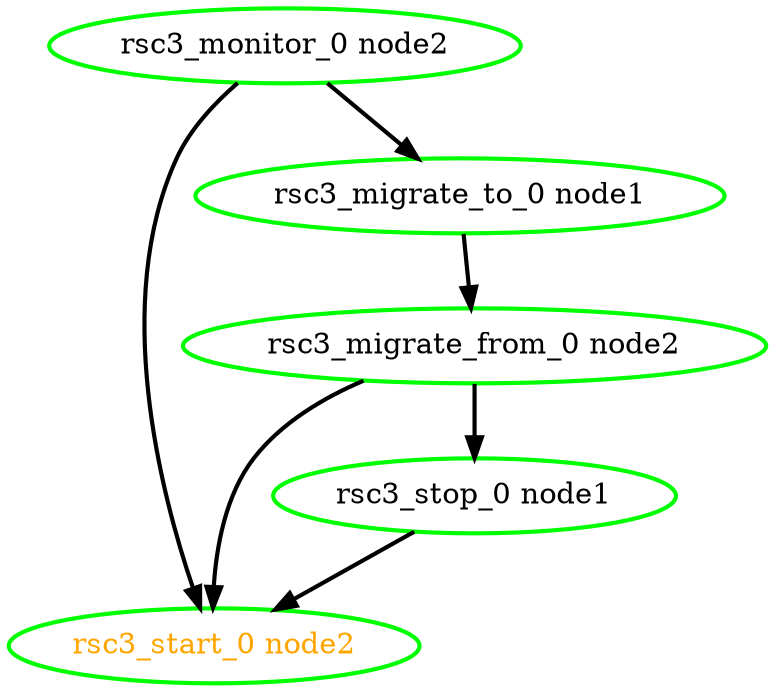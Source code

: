  digraph "g" {
"rsc3_migrate_from_0 node2" -> "rsc3_start_0 node2" [ style = bold]
"rsc3_migrate_from_0 node2" -> "rsc3_stop_0 node1" [ style = bold]
"rsc3_migrate_from_0 node2" [ style=bold color="green" fontcolor="black"]
"rsc3_migrate_to_0 node1" -> "rsc3_migrate_from_0 node2" [ style = bold]
"rsc3_migrate_to_0 node1" [ style=bold color="green" fontcolor="black"]
"rsc3_monitor_0 node2" -> "rsc3_migrate_to_0 node1" [ style = bold]
"rsc3_monitor_0 node2" -> "rsc3_start_0 node2" [ style = bold]
"rsc3_monitor_0 node2" [ style=bold color="green" fontcolor="black"]
"rsc3_start_0 node2" [ style=bold color="green" fontcolor="orange"]
"rsc3_stop_0 node1" -> "rsc3_start_0 node2" [ style = bold]
"rsc3_stop_0 node1" [ style=bold color="green" fontcolor="black"]
}
